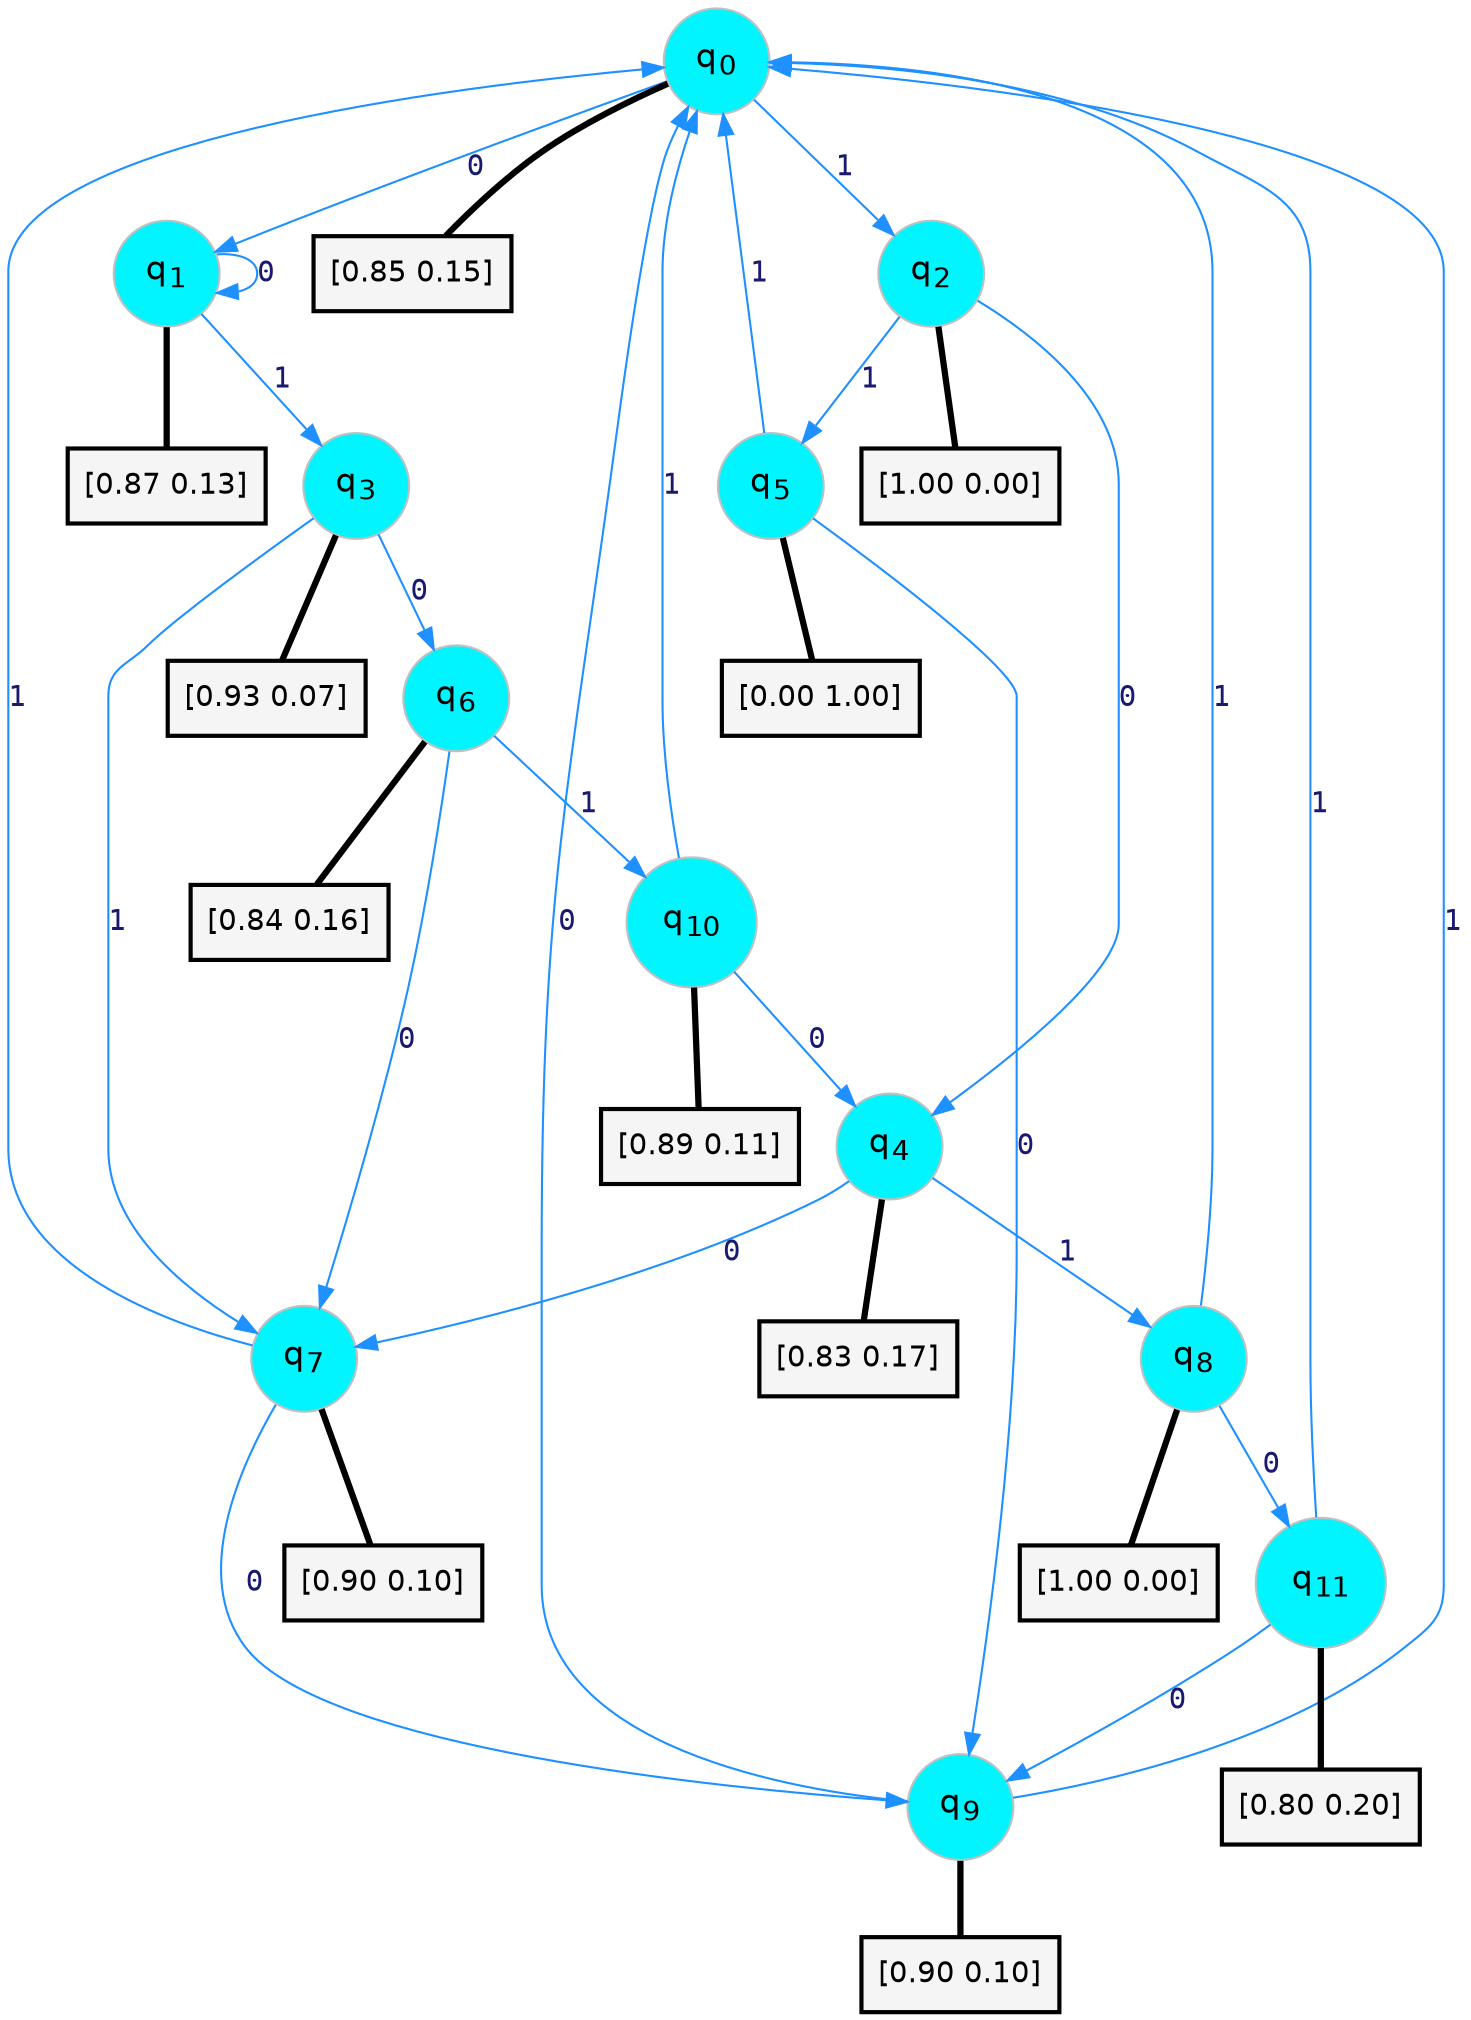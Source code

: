 digraph G {
graph [
bgcolor=transparent, dpi=300, rankdir=TD, size="40,25"];
node [
color=gray, fillcolor=turquoise1, fontcolor=black, fontname=Helvetica, fontsize=16, fontweight=bold, shape=circle, style=filled];
edge [
arrowsize=1, color=dodgerblue1, fontcolor=midnightblue, fontname=courier, fontweight=bold, penwidth=1, style=solid, weight=20];
0[label=<q<SUB>0</SUB>>];
1[label=<q<SUB>1</SUB>>];
2[label=<q<SUB>2</SUB>>];
3[label=<q<SUB>3</SUB>>];
4[label=<q<SUB>4</SUB>>];
5[label=<q<SUB>5</SUB>>];
6[label=<q<SUB>6</SUB>>];
7[label=<q<SUB>7</SUB>>];
8[label=<q<SUB>8</SUB>>];
9[label=<q<SUB>9</SUB>>];
10[label=<q<SUB>10</SUB>>];
11[label=<q<SUB>11</SUB>>];
12[label="[0.85 0.15]", shape=box,fontcolor=black, fontname=Helvetica, fontsize=14, penwidth=2, fillcolor=whitesmoke,color=black];
13[label="[0.87 0.13]", shape=box,fontcolor=black, fontname=Helvetica, fontsize=14, penwidth=2, fillcolor=whitesmoke,color=black];
14[label="[1.00 0.00]", shape=box,fontcolor=black, fontname=Helvetica, fontsize=14, penwidth=2, fillcolor=whitesmoke,color=black];
15[label="[0.93 0.07]", shape=box,fontcolor=black, fontname=Helvetica, fontsize=14, penwidth=2, fillcolor=whitesmoke,color=black];
16[label="[0.83 0.17]", shape=box,fontcolor=black, fontname=Helvetica, fontsize=14, penwidth=2, fillcolor=whitesmoke,color=black];
17[label="[0.00 1.00]", shape=box,fontcolor=black, fontname=Helvetica, fontsize=14, penwidth=2, fillcolor=whitesmoke,color=black];
18[label="[0.84 0.16]", shape=box,fontcolor=black, fontname=Helvetica, fontsize=14, penwidth=2, fillcolor=whitesmoke,color=black];
19[label="[0.90 0.10]", shape=box,fontcolor=black, fontname=Helvetica, fontsize=14, penwidth=2, fillcolor=whitesmoke,color=black];
20[label="[1.00 0.00]", shape=box,fontcolor=black, fontname=Helvetica, fontsize=14, penwidth=2, fillcolor=whitesmoke,color=black];
21[label="[0.90 0.10]", shape=box,fontcolor=black, fontname=Helvetica, fontsize=14, penwidth=2, fillcolor=whitesmoke,color=black];
22[label="[0.89 0.11]", shape=box,fontcolor=black, fontname=Helvetica, fontsize=14, penwidth=2, fillcolor=whitesmoke,color=black];
23[label="[0.80 0.20]", shape=box,fontcolor=black, fontname=Helvetica, fontsize=14, penwidth=2, fillcolor=whitesmoke,color=black];
0->1 [label=0];
0->2 [label=1];
0->12 [arrowhead=none, penwidth=3,color=black];
1->1 [label=0];
1->3 [label=1];
1->13 [arrowhead=none, penwidth=3,color=black];
2->4 [label=0];
2->5 [label=1];
2->14 [arrowhead=none, penwidth=3,color=black];
3->6 [label=0];
3->7 [label=1];
3->15 [arrowhead=none, penwidth=3,color=black];
4->7 [label=0];
4->8 [label=1];
4->16 [arrowhead=none, penwidth=3,color=black];
5->9 [label=0];
5->0 [label=1];
5->17 [arrowhead=none, penwidth=3,color=black];
6->7 [label=0];
6->10 [label=1];
6->18 [arrowhead=none, penwidth=3,color=black];
7->9 [label=0];
7->0 [label=1];
7->19 [arrowhead=none, penwidth=3,color=black];
8->11 [label=0];
8->0 [label=1];
8->20 [arrowhead=none, penwidth=3,color=black];
9->0 [label=0];
9->0 [label=1];
9->21 [arrowhead=none, penwidth=3,color=black];
10->4 [label=0];
10->0 [label=1];
10->22 [arrowhead=none, penwidth=3,color=black];
11->9 [label=0];
11->0 [label=1];
11->23 [arrowhead=none, penwidth=3,color=black];
}
